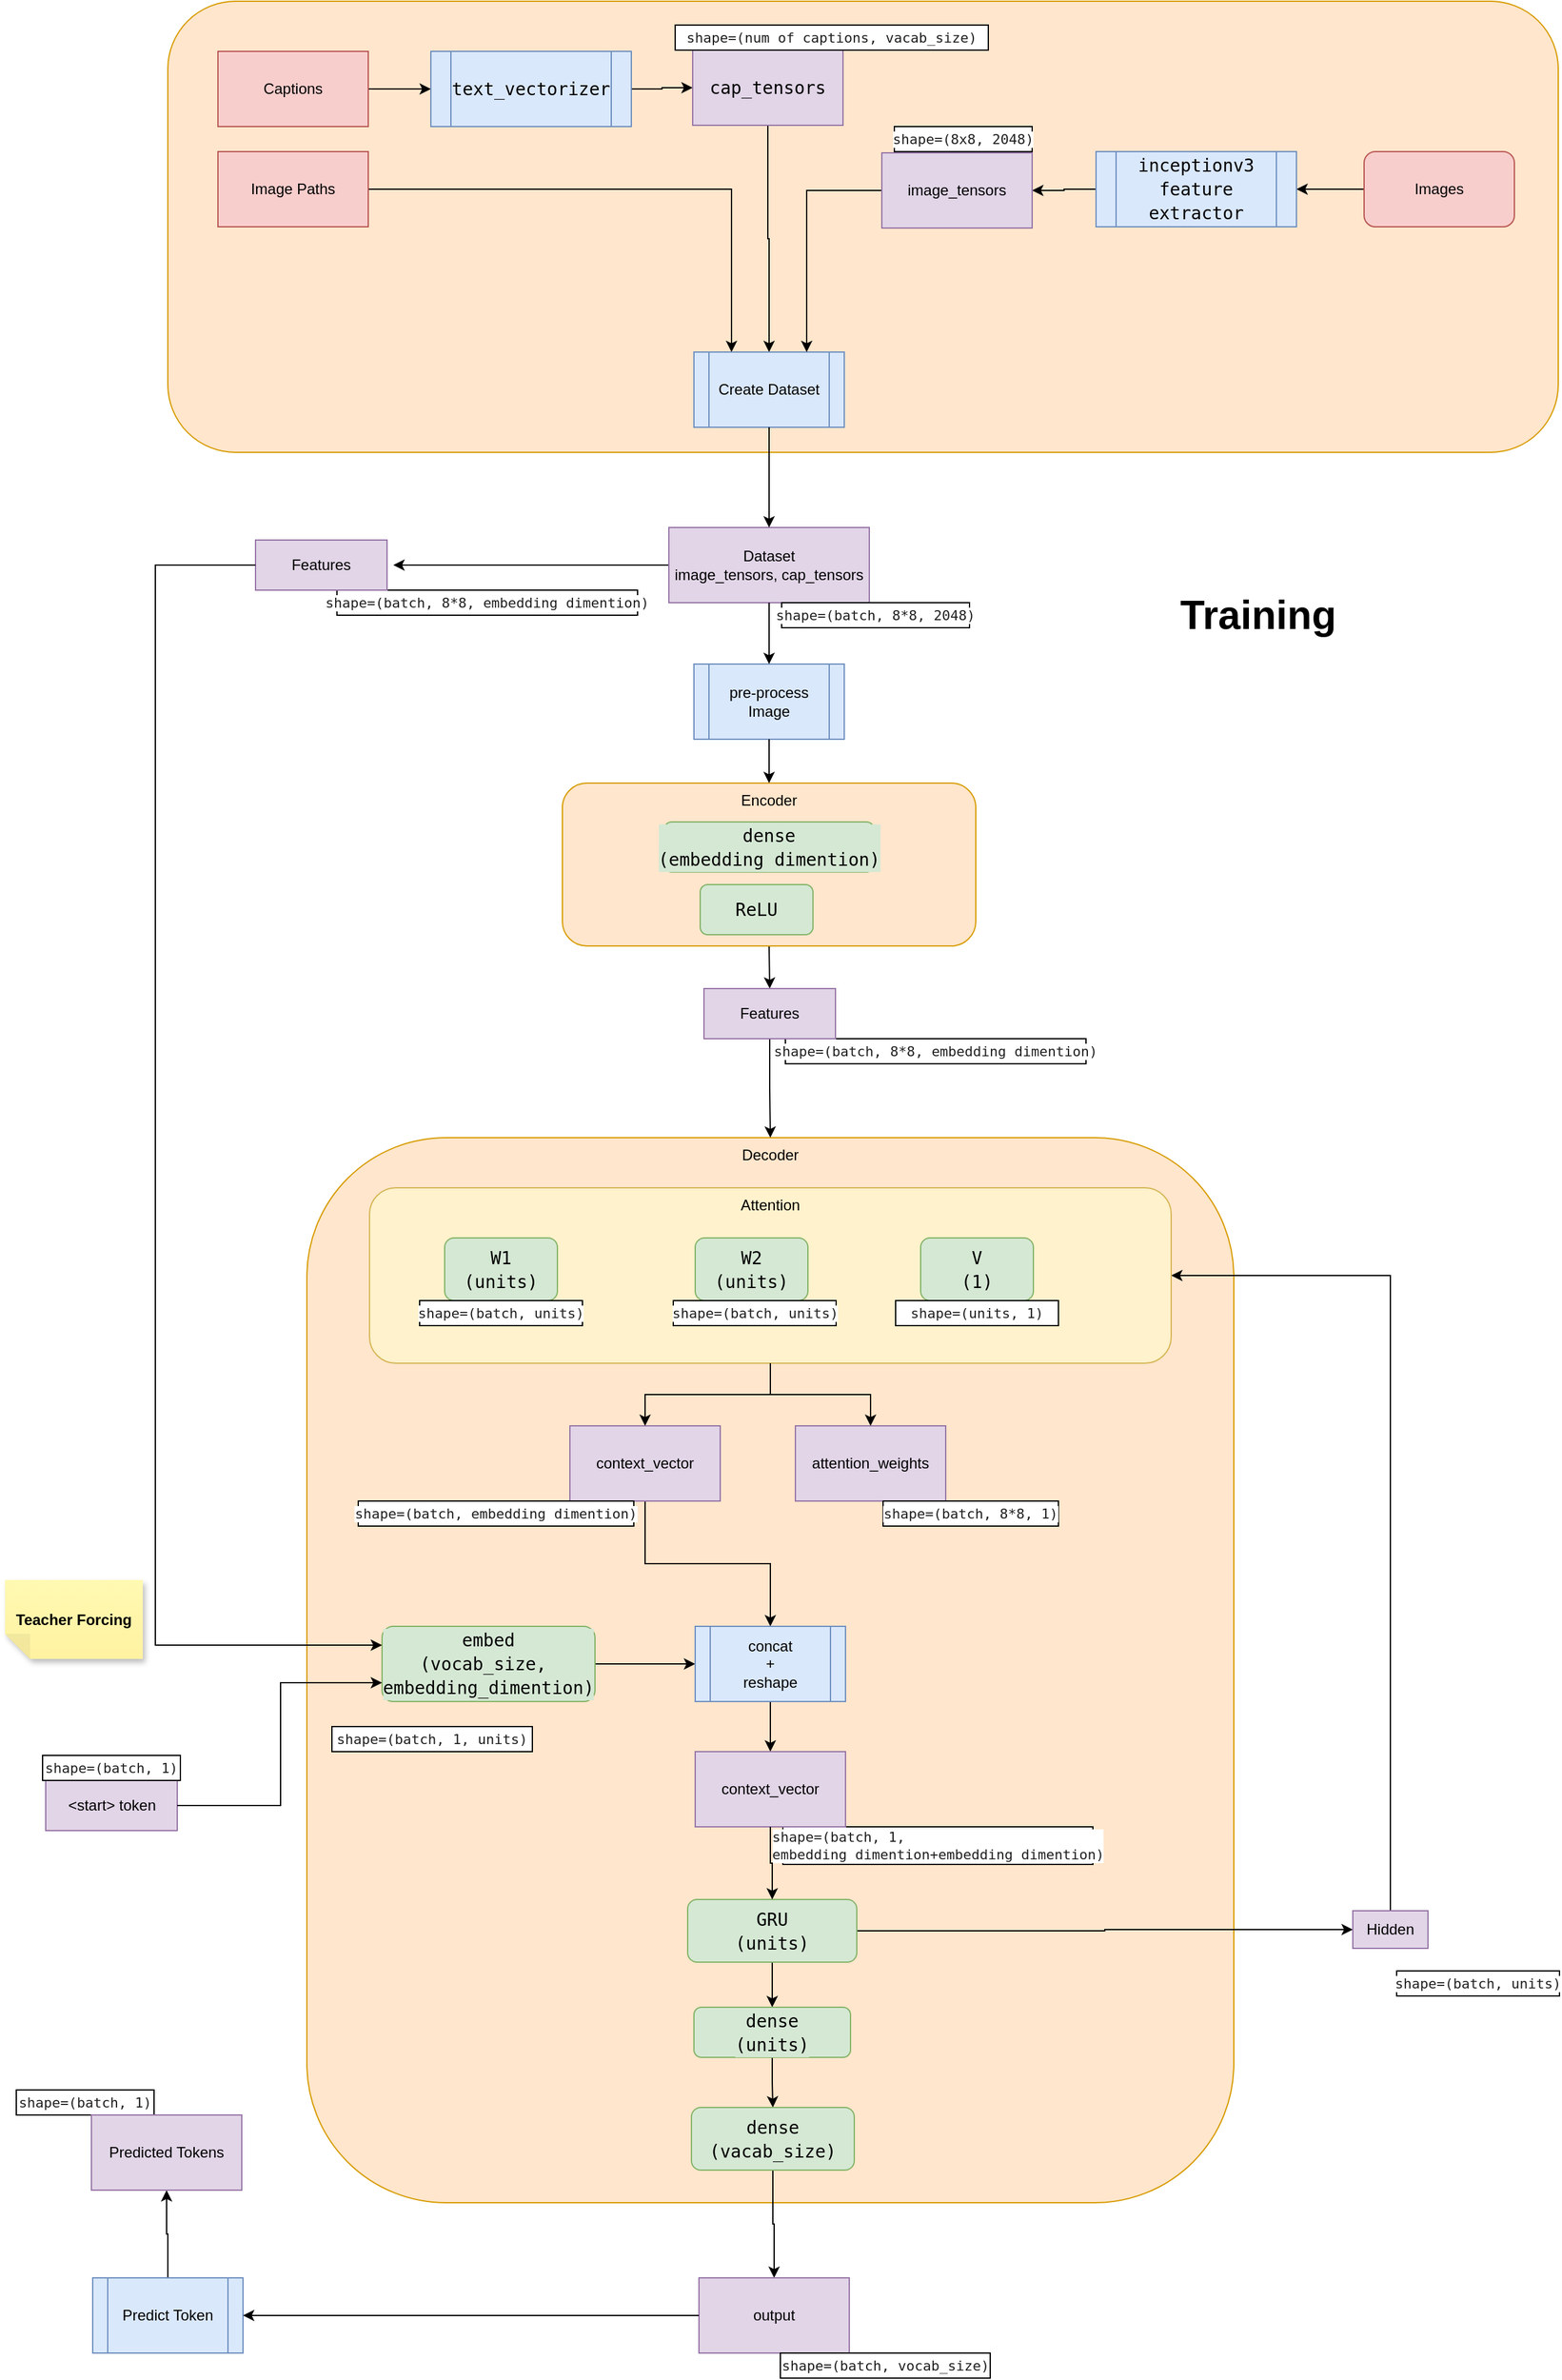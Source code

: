 <mxfile version="28.2.1" pages="2">
  <diagram name="Training" id="gnKGgqlUnijAvY_mhm6k">
    <mxGraphModel dx="2567" dy="1325" grid="1" gridSize="10" guides="1" tooltips="1" connect="1" arrows="1" fold="1" page="1" pageScale="1" pageWidth="900" pageHeight="1600" math="0" shadow="0">
      <root>
        <mxCell id="0" />
        <mxCell id="1" parent="0" />
        <mxCell id="l4NcNLTKObXpcoJSAUfH-47" style="edgeStyle=orthogonalEdgeStyle;rounded=0;orthogonalLoop=1;jettySize=auto;html=1;exitX=0.5;exitY=1;exitDx=0;exitDy=0;entryX=0.5;entryY=0;entryDx=0;entryDy=0;" parent="1" source="VZTqG2d3sAHHqEctqMqV-21" target="l4NcNLTKObXpcoJSAUfH-27" edge="1">
          <mxGeometry relative="1" as="geometry" />
        </mxCell>
        <mxCell id="VZTqG2d3sAHHqEctqMqV-26" value="Decoder" style="rounded=1;whiteSpace=wrap;html=1;verticalAlign=top;fillColor=#ffe6cc;strokeColor=#d79b00;" parent="1" vertex="1">
          <mxGeometry x="361" y="927" width="740" height="850" as="geometry" />
        </mxCell>
        <mxCell id="l4NcNLTKObXpcoJSAUfH-26" style="edgeStyle=orthogonalEdgeStyle;rounded=0;orthogonalLoop=1;jettySize=auto;html=1;entryX=1;entryY=0.5;entryDx=0;entryDy=0;" parent="1" source="VZTqG2d3sAHHqEctqMqV-33" target="VZTqG2d3sAHHqEctqMqV-27" edge="1">
          <mxGeometry relative="1" as="geometry">
            <Array as="points">
              <mxPoint x="1226" y="1037" />
            </Array>
          </mxGeometry>
        </mxCell>
        <mxCell id="l4NcNLTKObXpcoJSAUfH-33" style="edgeStyle=orthogonalEdgeStyle;rounded=0;orthogonalLoop=1;jettySize=auto;html=1;exitX=0.5;exitY=1;exitDx=0;exitDy=0;entryX=0.5;entryY=0;entryDx=0;entryDy=0;" parent="1" source="l4NcNLTKObXpcoJSAUfH-1" target="l4NcNLTKObXpcoJSAUfH-30" edge="1">
          <mxGeometry relative="1" as="geometry" />
        </mxCell>
        <mxCell id="l4NcNLTKObXpcoJSAUfH-19" style="edgeStyle=orthogonalEdgeStyle;rounded=0;orthogonalLoop=1;jettySize=auto;html=1;entryX=0;entryY=0.5;entryDx=0;entryDy=0;" parent="1" source="l4NcNLTKObXpcoJSAUfH-14" target="VZTqG2d3sAHHqEctqMqV-33" edge="1">
          <mxGeometry relative="1" as="geometry" />
        </mxCell>
        <mxCell id="l4NcNLTKObXpcoJSAUfH-89" style="edgeStyle=orthogonalEdgeStyle;rounded=0;orthogonalLoop=1;jettySize=auto;html=1;exitX=0.5;exitY=1;exitDx=0;exitDy=0;" parent="1" source="l4NcNLTKObXpcoJSAUfH-14" target="l4NcNLTKObXpcoJSAUfH-16" edge="1">
          <mxGeometry relative="1" as="geometry" />
        </mxCell>
        <mxCell id="l4NcNLTKObXpcoJSAUfH-14" value="&lt;div style=&quot;font-family: monospace, Consolas, &amp;quot;Courier New&amp;quot;, monospace; font-size: 14px; line-height: 19px; white-space: pre;&quot;&gt;GRU&lt;/div&gt;&lt;div style=&quot;font-family: monospace, Consolas, &amp;quot;Courier New&amp;quot;, monospace; font-size: 14px; line-height: 19px; white-space: pre;&quot;&gt;(units)&lt;/div&gt;" style="rounded=1;whiteSpace=wrap;html=1;labelBackgroundColor=light-dark(#d5e8d4, #ededed);fillColor=#d5e8d4;strokeColor=#82b366;" parent="1" vertex="1">
          <mxGeometry x="665" y="1535" width="135" height="50" as="geometry" />
        </mxCell>
        <mxCell id="l4NcNLTKObXpcoJSAUfH-32" style="edgeStyle=orthogonalEdgeStyle;rounded=0;orthogonalLoop=1;jettySize=auto;html=1;entryX=0;entryY=0.5;entryDx=0;entryDy=0;" parent="1" source="l4NcNLTKObXpcoJSAUfH-15" target="l4NcNLTKObXpcoJSAUfH-30" edge="1">
          <mxGeometry relative="1" as="geometry" />
        </mxCell>
        <mxCell id="l4NcNLTKObXpcoJSAUfH-15" value="&lt;div style=&quot;font-family: monospace, Consolas, &amp;quot;Courier New&amp;quot;, monospace; font-size: 14px; line-height: 19px; white-space: pre;&quot;&gt;embed&lt;/div&gt;&lt;div style=&quot;font-family: monospace, Consolas, &amp;quot;Courier New&amp;quot;, monospace; font-size: 14px; line-height: 19px; white-space: pre;&quot;&gt;(vocab_size, &lt;/div&gt;&lt;div style=&quot;font-family: monospace, Consolas, &amp;quot;Courier New&amp;quot;, monospace; font-size: 14px; line-height: 19px; white-space: pre;&quot;&gt;embedding_dimention)&lt;/div&gt;" style="rounded=1;whiteSpace=wrap;html=1;labelBackgroundColor=light-dark(#d5e8d4, #ededed);fillColor=#d5e8d4;strokeColor=#82b366;" parent="1" vertex="1">
          <mxGeometry x="421" y="1317" width="170" height="60" as="geometry" />
        </mxCell>
        <mxCell id="l4NcNLTKObXpcoJSAUfH-90" style="edgeStyle=orthogonalEdgeStyle;rounded=0;orthogonalLoop=1;jettySize=auto;html=1;exitX=0.5;exitY=1;exitDx=0;exitDy=0;" parent="1" source="l4NcNLTKObXpcoJSAUfH-16" target="l4NcNLTKObXpcoJSAUfH-17" edge="1">
          <mxGeometry relative="1" as="geometry" />
        </mxCell>
        <mxCell id="l4NcNLTKObXpcoJSAUfH-16" value="&lt;div style=&quot;font-family: monospace, Consolas, &amp;quot;Courier New&amp;quot;, monospace; font-size: 14px; line-height: 19px; white-space: pre;&quot;&gt;dense&lt;/div&gt;&lt;div style=&quot;font-family: monospace, Consolas, &amp;quot;Courier New&amp;quot;, monospace; font-size: 14px; line-height: 19px; white-space: pre;&quot;&gt;(units)&lt;/div&gt;" style="rounded=1;whiteSpace=wrap;html=1;labelBackgroundColor=light-dark(#d5e8d4, #ededed);fillColor=#d5e8d4;strokeColor=#82b366;" parent="1" vertex="1">
          <mxGeometry x="670" y="1621" width="125" height="40" as="geometry" />
        </mxCell>
        <mxCell id="l4NcNLTKObXpcoJSAUfH-91" value="" style="edgeStyle=orthogonalEdgeStyle;rounded=0;orthogonalLoop=1;jettySize=auto;html=1;" parent="1" source="l4NcNLTKObXpcoJSAUfH-17" target="l4NcNLTKObXpcoJSAUfH-20" edge="1">
          <mxGeometry relative="1" as="geometry" />
        </mxCell>
        <mxCell id="l4NcNLTKObXpcoJSAUfH-17" value="&lt;div style=&quot;font-family: monospace, Consolas, &amp;quot;Courier New&amp;quot;, monospace; font-size: 14px; line-height: 19px; white-space: pre;&quot;&gt;dense&lt;/div&gt;&lt;div style=&quot;font-family: monospace, Consolas, &amp;quot;Courier New&amp;quot;, monospace; font-size: 14px; line-height: 19px; white-space: pre;&quot;&gt;(vacab_size)&lt;/div&gt;" style="rounded=1;whiteSpace=wrap;html=1;fillColor=#d5e8d4;strokeColor=#82b366;labelBackgroundColor=light-dark(#d5e8d4, #ededed);" parent="1" vertex="1">
          <mxGeometry x="668" y="1701" width="130" height="50" as="geometry" />
        </mxCell>
        <mxCell id="l4NcNLTKObXpcoJSAUfH-18" value="&lt;pre style=&quot;margin-bottom: 0px; margin-top: 0px; text-wrap-mode: wrap; color: rgb(31, 31, 31); text-align: start; background-color: rgb(255, 255, 255);&quot;&gt;&lt;font&gt;shape=(batch, 1, units)&lt;/font&gt;&lt;/pre&gt;" style="rounded=0;whiteSpace=wrap;html=1;fontSize=11;" parent="1" vertex="1">
          <mxGeometry x="381" y="1397" width="160" height="20" as="geometry" />
        </mxCell>
        <mxCell id="l4NcNLTKObXpcoJSAUfH-52" style="edgeStyle=orthogonalEdgeStyle;rounded=0;orthogonalLoop=1;jettySize=auto;html=1;exitX=0.5;exitY=0;exitDx=0;exitDy=0;entryX=0.5;entryY=1;entryDx=0;entryDy=0;" parent="1" source="l4NcNLTKObXpcoJSAUfH-22" target="l4NcNLTKObXpcoJSAUfH-24" edge="1">
          <mxGeometry relative="1" as="geometry" />
        </mxCell>
        <mxCell id="l4NcNLTKObXpcoJSAUfH-22" value="Predict Token" style="shape=process;whiteSpace=wrap;html=1;backgroundOutline=1;fillColor=#dae8fc;strokeColor=#6c8ebf;" parent="1" vertex="1">
          <mxGeometry x="190" y="1837" width="120" height="60" as="geometry" />
        </mxCell>
        <mxCell id="l4NcNLTKObXpcoJSAUfH-48" style="edgeStyle=orthogonalEdgeStyle;rounded=0;orthogonalLoop=1;jettySize=auto;html=1;exitX=0.5;exitY=1;exitDx=0;exitDy=0;" parent="1" source="l4NcNLTKObXpcoJSAUfH-27" target="VZTqG2d3sAHHqEctqMqV-26" edge="1">
          <mxGeometry relative="1" as="geometry" />
        </mxCell>
        <mxCell id="l4NcNLTKObXpcoJSAUfH-87" style="edgeStyle=orthogonalEdgeStyle;rounded=0;orthogonalLoop=1;jettySize=auto;html=1;exitX=0.5;exitY=1;exitDx=0;exitDy=0;" parent="1" source="l4NcNLTKObXpcoJSAUfH-30" target="l4NcNLTKObXpcoJSAUfH-35" edge="1">
          <mxGeometry relative="1" as="geometry" />
        </mxCell>
        <mxCell id="l4NcNLTKObXpcoJSAUfH-30" value="concat&lt;br&gt;+&lt;div&gt;reshape&lt;/div&gt;" style="shape=process;whiteSpace=wrap;html=1;backgroundOutline=1;fillColor=#dae8fc;strokeColor=#6c8ebf;" parent="1" vertex="1">
          <mxGeometry x="671" y="1317" width="120" height="60" as="geometry" />
        </mxCell>
        <mxCell id="l4NcNLTKObXpcoJSAUfH-61" value="" style="group" parent="1" vertex="1" connectable="0">
          <mxGeometry x="650" y="440" width="240" height="80" as="geometry" />
        </mxCell>
        <mxCell id="l4NcNLTKObXpcoJSAUfH-95" style="edgeStyle=orthogonalEdgeStyle;rounded=0;orthogonalLoop=1;jettySize=auto;html=1;" parent="l4NcNLTKObXpcoJSAUfH-61" source="VZTqG2d3sAHHqEctqMqV-20" edge="1">
          <mxGeometry relative="1" as="geometry">
            <mxPoint x="-220.0" y="30" as="targetPoint" />
          </mxGeometry>
        </mxCell>
        <mxCell id="VZTqG2d3sAHHqEctqMqV-20" value="Dataset&lt;div&gt;image_tensors, cap_tensors&lt;/div&gt;" style="rounded=0;whiteSpace=wrap;html=1;fillColor=#e1d5e7;strokeColor=#9673a6;" parent="l4NcNLTKObXpcoJSAUfH-61" vertex="1">
          <mxGeometry width="160" height="60" as="geometry" />
        </mxCell>
        <mxCell id="VZTqG2d3sAHHqEctqMqV-24" value="&lt;pre style=&quot;margin-bottom: 0px; margin-top: 0px; text-wrap-mode: wrap; color: rgb(31, 31, 31); text-align: start; background-color: rgb(255, 255, 255);&quot;&gt;&lt;font&gt;shape=(batch, 8*8, 2048)&lt;/font&gt;&lt;/pre&gt;" style="rounded=0;whiteSpace=wrap;html=1;fontSize=11;" parent="l4NcNLTKObXpcoJSAUfH-61" vertex="1">
          <mxGeometry x="90" y="60" width="150" height="20" as="geometry" />
        </mxCell>
        <mxCell id="l4NcNLTKObXpcoJSAUfH-63" value="" style="group" parent="1" vertex="1" connectable="0">
          <mxGeometry x="678" y="808" width="305" height="60" as="geometry" />
        </mxCell>
        <mxCell id="VZTqG2d3sAHHqEctqMqV-25" value="&lt;pre style=&quot;margin-bottom: 0px; margin-top: 0px; text-wrap-mode: wrap; color: rgb(31, 31, 31); text-align: start; background-color: rgb(255, 255, 255);&quot;&gt;&lt;font&gt;shape=(batch, 8*8, embedding dimention)&lt;/font&gt;&lt;/pre&gt;" style="rounded=0;whiteSpace=wrap;html=1;fontSize=11;" parent="l4NcNLTKObXpcoJSAUfH-63" vertex="1">
          <mxGeometry x="65" y="40" width="240" height="20" as="geometry" />
        </mxCell>
        <mxCell id="l4NcNLTKObXpcoJSAUfH-27" value="Features" style="rounded=0;whiteSpace=wrap;html=1;fillColor=#e1d5e7;strokeColor=#9673a6;" parent="l4NcNLTKObXpcoJSAUfH-63" vertex="1">
          <mxGeometry width="105" height="40" as="geometry" />
        </mxCell>
        <mxCell id="l4NcNLTKObXpcoJSAUfH-67" value="" style="group" parent="1" vertex="1" connectable="0">
          <mxGeometry x="751" y="1157" width="210" height="80" as="geometry" />
        </mxCell>
        <mxCell id="l4NcNLTKObXpcoJSAUfH-2" value="attention_weights" style="rounded=0;whiteSpace=wrap;html=1;fillColor=#e1d5e7;strokeColor=#9673a6;" parent="l4NcNLTKObXpcoJSAUfH-67" vertex="1">
          <mxGeometry width="120" height="60" as="geometry" />
        </mxCell>
        <mxCell id="l4NcNLTKObXpcoJSAUfH-13" value="&lt;pre style=&quot;margin-bottom: 0px; margin-top: 0px; text-wrap-mode: wrap; color: rgb(31, 31, 31); text-align: start; background-color: rgb(255, 255, 255);&quot;&gt;&lt;font&gt;shape=(batch, 8*8, 1)&lt;/font&gt;&lt;/pre&gt;" style="rounded=0;whiteSpace=wrap;html=1;fontSize=11;" parent="l4NcNLTKObXpcoJSAUfH-67" vertex="1">
          <mxGeometry x="70" y="60" width="140" height="20" as="geometry" />
        </mxCell>
        <mxCell id="l4NcNLTKObXpcoJSAUfH-68" value="" style="group" parent="1" vertex="1" connectable="0">
          <mxGeometry x="406" y="1157" width="285" height="80" as="geometry" />
        </mxCell>
        <mxCell id="l4NcNLTKObXpcoJSAUfH-1" value="context_vector" style="rounded=0;whiteSpace=wrap;html=1;fillColor=#e1d5e7;strokeColor=#9673a6;" parent="l4NcNLTKObXpcoJSAUfH-68" vertex="1">
          <mxGeometry x="165" width="120" height="60" as="geometry" />
        </mxCell>
        <mxCell id="l4NcNLTKObXpcoJSAUfH-12" value="&lt;pre style=&quot;margin-bottom: 0px; margin-top: 0px; text-wrap-mode: wrap; color: rgb(31, 31, 31); text-align: start; background-color: rgb(255, 255, 255);&quot;&gt;&lt;font&gt;shape=(batch, embedding dimention&lt;/font&gt;)&lt;/pre&gt;" style="rounded=0;whiteSpace=wrap;html=1;fontSize=11;" parent="l4NcNLTKObXpcoJSAUfH-68" vertex="1">
          <mxGeometry x="-4" y="60" width="220" height="20" as="geometry" />
        </mxCell>
        <mxCell id="l4NcNLTKObXpcoJSAUfH-69" value="" style="group" parent="1" vertex="1" connectable="0">
          <mxGeometry x="150" y="1420" width="110" height="60" as="geometry" />
        </mxCell>
        <mxCell id="l4NcNLTKObXpcoJSAUfH-28" value="&amp;lt;start&amp;gt; token" style="rounded=0;whiteSpace=wrap;html=1;fillColor=#e1d5e7;strokeColor=#9673a6;" parent="l4NcNLTKObXpcoJSAUfH-69" vertex="1">
          <mxGeometry x="2.5" y="20" width="105" height="40" as="geometry" />
        </mxCell>
        <mxCell id="l4NcNLTKObXpcoJSAUfH-29" value="&lt;pre style=&quot;margin-bottom: 0px; margin-top: 0px; text-wrap-mode: wrap; color: rgb(31, 31, 31); text-align: start; background-color: rgb(255, 255, 255);&quot;&gt;&lt;font&gt;shape=(batch, 1)&lt;/font&gt;&lt;/pre&gt;" style="rounded=0;whiteSpace=wrap;html=1;fontSize=11;" parent="l4NcNLTKObXpcoJSAUfH-69" vertex="1">
          <mxGeometry width="110" height="20" as="geometry" />
        </mxCell>
        <mxCell id="l4NcNLTKObXpcoJSAUfH-72" value="" style="group" parent="1" vertex="1" connectable="0">
          <mxGeometry x="129" y="1687" width="180" height="80" as="geometry" />
        </mxCell>
        <mxCell id="l4NcNLTKObXpcoJSAUfH-5" value="&lt;pre style=&quot;margin-bottom: 0px; margin-top: 0px; text-wrap-mode: wrap; color: rgb(31, 31, 31); text-align: start; background-color: rgb(255, 255, 255);&quot;&gt;&lt;font&gt;shape=(batch, 1)&lt;/font&gt;&lt;/pre&gt;" style="rounded=0;whiteSpace=wrap;html=1;fontSize=11;" parent="l4NcNLTKObXpcoJSAUfH-72" vertex="1">
          <mxGeometry width="110" height="20" as="geometry" />
        </mxCell>
        <mxCell id="l4NcNLTKObXpcoJSAUfH-24" value="Predicted Tokens" style="rounded=0;whiteSpace=wrap;html=1;fillColor=#e1d5e7;strokeColor=#9673a6;" parent="l4NcNLTKObXpcoJSAUfH-72" vertex="1">
          <mxGeometry x="60" y="20" width="120" height="60" as="geometry" />
        </mxCell>
        <mxCell id="l4NcNLTKObXpcoJSAUfH-71" style="edgeStyle=orthogonalEdgeStyle;rounded=0;orthogonalLoop=1;jettySize=auto;html=1;exitX=0.5;exitY=1;exitDx=0;exitDy=0;" parent="l4NcNLTKObXpcoJSAUfH-72" source="l4NcNLTKObXpcoJSAUfH-5" target="l4NcNLTKObXpcoJSAUfH-5" edge="1">
          <mxGeometry relative="1" as="geometry" />
        </mxCell>
        <mxCell id="l4NcNLTKObXpcoJSAUfH-73" value="" style="group" parent="1" vertex="1" connectable="0">
          <mxGeometry x="674" y="1837" width="232.5" height="80" as="geometry" />
        </mxCell>
        <mxCell id="l4NcNLTKObXpcoJSAUfH-20" value="output" style="rounded=0;whiteSpace=wrap;html=1;fillColor=#e1d5e7;strokeColor=#9673a6;" parent="l4NcNLTKObXpcoJSAUfH-73" vertex="1">
          <mxGeometry width="120" height="60" as="geometry" />
        </mxCell>
        <mxCell id="l4NcNLTKObXpcoJSAUfH-21" value="&lt;pre style=&quot;margin-bottom: 0px; margin-top: 0px; text-wrap-mode: wrap; color: rgb(31, 31, 31); text-align: start; background-color: rgb(255, 255, 255);&quot;&gt;&lt;font&gt;shape=(batch, vocab_size)&lt;/font&gt;&lt;/pre&gt;" style="rounded=0;whiteSpace=wrap;html=1;fontSize=11;" parent="l4NcNLTKObXpcoJSAUfH-73" vertex="1">
          <mxGeometry x="65" y="60" width="167.5" height="20" as="geometry" />
        </mxCell>
        <mxCell id="l4NcNLTKObXpcoJSAUfH-74" value="" style="group" parent="1" vertex="1" connectable="0">
          <mxGeometry x="1196" y="1562" width="165" height="50" as="geometry" />
        </mxCell>
        <mxCell id="VZTqG2d3sAHHqEctqMqV-33" value="Hidden" style="text;html=1;align=center;verticalAlign=middle;whiteSpace=wrap;rounded=0;strokeColor=#9673a6;fillColor=#e1d5e7;" parent="l4NcNLTKObXpcoJSAUfH-74" vertex="1">
          <mxGeometry y="-18" width="60" height="30" as="geometry" />
        </mxCell>
        <mxCell id="l4NcNLTKObXpcoJSAUfH-6" value="&lt;pre style=&quot;margin-bottom: 0px; margin-top: 0px; text-wrap-mode: wrap; color: rgb(31, 31, 31); text-align: start; background-color: rgb(255, 255, 255);&quot;&gt;&lt;font&gt;shape=(batch, units)&lt;/font&gt;&lt;/pre&gt;" style="rounded=0;whiteSpace=wrap;html=1;fontSize=11;" parent="l4NcNLTKObXpcoJSAUfH-74" vertex="1">
          <mxGeometry x="35" y="30" width="130" height="20" as="geometry" />
        </mxCell>
        <mxCell id="l4NcNLTKObXpcoJSAUfH-75" value="" style="group" parent="1" vertex="1" connectable="0">
          <mxGeometry x="671" y="1417" width="317.5" height="90" as="geometry" />
        </mxCell>
        <mxCell id="l4NcNLTKObXpcoJSAUfH-34" value="&lt;pre style=&quot;margin-bottom: 0px; margin-top: 0px; text-wrap-mode: wrap; color: rgb(31, 31, 31); text-align: start; background-color: rgb(255, 255, 255);&quot;&gt;&lt;font&gt;shape=(batch, 1, &lt;/font&gt;&lt;/pre&gt;&lt;pre style=&quot;margin-bottom: 0px; margin-top: 0px; text-wrap-mode: wrap; color: rgb(31, 31, 31); text-align: start; background-color: rgb(255, 255, 255);&quot;&gt;&lt;font&gt;embedding dimention+&lt;/font&gt;embedding dimention)&lt;/pre&gt;" style="rounded=0;whiteSpace=wrap;html=1;fontSize=11;" parent="l4NcNLTKObXpcoJSAUfH-75" vertex="1">
          <mxGeometry x="70" y="60" width="247.5" height="30" as="geometry" />
        </mxCell>
        <mxCell id="l4NcNLTKObXpcoJSAUfH-35" value="context_vector" style="rounded=0;whiteSpace=wrap;html=1;fillColor=#e1d5e7;strokeColor=#9673a6;" parent="l4NcNLTKObXpcoJSAUfH-75" vertex="1">
          <mxGeometry width="120" height="60" as="geometry" />
        </mxCell>
        <mxCell id="l4NcNLTKObXpcoJSAUfH-79" value="" style="group" parent="1" vertex="1" connectable="0">
          <mxGeometry x="250" y="20" width="1110" height="360" as="geometry" />
        </mxCell>
        <mxCell id="l4NcNLTKObXpcoJSAUfH-76" value="" style="rounded=1;whiteSpace=wrap;html=1;fillColor=#ffe6cc;strokeColor=#d79b00;" parent="l4NcNLTKObXpcoJSAUfH-79" vertex="1">
          <mxGeometry width="1110" height="360" as="geometry" />
        </mxCell>
        <mxCell id="l4NcNLTKObXpcoJSAUfH-42" style="edgeStyle=orthogonalEdgeStyle;rounded=0;orthogonalLoop=1;jettySize=auto;html=1;" parent="l4NcNLTKObXpcoJSAUfH-79" source="VZTqG2d3sAHHqEctqMqV-1" target="VZTqG2d3sAHHqEctqMqV-6" edge="1">
          <mxGeometry relative="1" as="geometry" />
        </mxCell>
        <mxCell id="VZTqG2d3sAHHqEctqMqV-1" value="Images" style="rounded=1;whiteSpace=wrap;html=1;fillColor=#f8cecc;strokeColor=#b85450;" parent="l4NcNLTKObXpcoJSAUfH-79" vertex="1">
          <mxGeometry x="955" y="120" width="120" height="60" as="geometry" />
        </mxCell>
        <mxCell id="l4NcNLTKObXpcoJSAUfH-37" style="edgeStyle=orthogonalEdgeStyle;rounded=0;orthogonalLoop=1;jettySize=auto;html=1;" parent="l4NcNLTKObXpcoJSAUfH-79" source="VZTqG2d3sAHHqEctqMqV-2" target="VZTqG2d3sAHHqEctqMqV-3" edge="1">
          <mxGeometry relative="1" as="geometry" />
        </mxCell>
        <mxCell id="VZTqG2d3sAHHqEctqMqV-2" value="Captions" style="rounded=0;whiteSpace=wrap;html=1;fillColor=#f8cecc;strokeColor=#b85450;" parent="l4NcNLTKObXpcoJSAUfH-79" vertex="1">
          <mxGeometry x="40" y="40" width="120" height="60" as="geometry" />
        </mxCell>
        <mxCell id="l4NcNLTKObXpcoJSAUfH-38" style="edgeStyle=orthogonalEdgeStyle;rounded=0;orthogonalLoop=1;jettySize=auto;html=1;entryX=0;entryY=0.5;entryDx=0;entryDy=0;" parent="l4NcNLTKObXpcoJSAUfH-79" source="VZTqG2d3sAHHqEctqMqV-3" target="VZTqG2d3sAHHqEctqMqV-4" edge="1">
          <mxGeometry relative="1" as="geometry" />
        </mxCell>
        <mxCell id="VZTqG2d3sAHHqEctqMqV-3" value="&lt;div style=&quot;font-family: monospace, Consolas, &amp;quot;Courier New&amp;quot;, monospace; font-size: 14px; line-height: 19px; white-space: pre;&quot;&gt;text_vectorizer&lt;/div&gt;" style="shape=process;whiteSpace=wrap;html=1;backgroundOutline=1;fillColor=#dae8fc;strokeColor=#6c8ebf;labelBackgroundColor=light-dark(#dae8fc, #ededed);" parent="l4NcNLTKObXpcoJSAUfH-79" vertex="1">
          <mxGeometry x="210" y="40" width="160" height="60" as="geometry" />
        </mxCell>
        <mxCell id="l4NcNLTKObXpcoJSAUfH-40" style="edgeStyle=orthogonalEdgeStyle;rounded=0;orthogonalLoop=1;jettySize=auto;html=1;entryX=0.5;entryY=0;entryDx=0;entryDy=0;" parent="l4NcNLTKObXpcoJSAUfH-79" source="VZTqG2d3sAHHqEctqMqV-4" target="VZTqG2d3sAHHqEctqMqV-9" edge="1">
          <mxGeometry relative="1" as="geometry" />
        </mxCell>
        <mxCell id="l4NcNLTKObXpcoJSAUfH-43" style="edgeStyle=orthogonalEdgeStyle;rounded=0;orthogonalLoop=1;jettySize=auto;html=1;entryX=1;entryY=0.5;entryDx=0;entryDy=0;" parent="l4NcNLTKObXpcoJSAUfH-79" source="VZTqG2d3sAHHqEctqMqV-6" target="VZTqG2d3sAHHqEctqMqV-17" edge="1">
          <mxGeometry relative="1" as="geometry" />
        </mxCell>
        <mxCell id="VZTqG2d3sAHHqEctqMqV-6" value="&lt;div style=&quot;font-family: monospace, Consolas, &amp;quot;Courier New&amp;quot;, monospace; font-size: 14px; line-height: 19px; white-space: pre;&quot;&gt;&lt;div style=&quot;line-height: 19px;&quot;&gt;inceptionv3&lt;/div&gt;&lt;div style=&quot;line-height: 19px;&quot;&gt;feature&lt;/div&gt;&lt;div style=&quot;line-height: 19px;&quot;&gt;extractor&lt;/div&gt;&lt;/div&gt;" style="shape=process;whiteSpace=wrap;html=1;backgroundOutline=1;fillColor=#dae8fc;strokeColor=#6c8ebf;labelBackgroundColor=light-dark(#dae8fc, #ededed);" parent="l4NcNLTKObXpcoJSAUfH-79" vertex="1">
          <mxGeometry x="741" y="120" width="160" height="60" as="geometry" />
        </mxCell>
        <mxCell id="l4NcNLTKObXpcoJSAUfH-39" style="edgeStyle=orthogonalEdgeStyle;rounded=0;orthogonalLoop=1;jettySize=auto;html=1;exitX=1;exitY=0.5;exitDx=0;exitDy=0;entryX=0.25;entryY=0;entryDx=0;entryDy=0;" parent="l4NcNLTKObXpcoJSAUfH-79" source="VZTqG2d3sAHHqEctqMqV-7" target="VZTqG2d3sAHHqEctqMqV-9" edge="1">
          <mxGeometry relative="1" as="geometry" />
        </mxCell>
        <mxCell id="VZTqG2d3sAHHqEctqMqV-7" value="Image Paths" style="rounded=0;whiteSpace=wrap;html=1;fillColor=#f8cecc;strokeColor=#b85450;" parent="l4NcNLTKObXpcoJSAUfH-79" vertex="1">
          <mxGeometry x="40" y="120" width="120" height="60" as="geometry" />
        </mxCell>
        <mxCell id="VZTqG2d3sAHHqEctqMqV-9" value="Create Dataset" style="shape=process;whiteSpace=wrap;html=1;backgroundOutline=1;fillColor=#dae8fc;strokeColor=#6c8ebf;" parent="l4NcNLTKObXpcoJSAUfH-79" vertex="1">
          <mxGeometry x="420" y="280" width="120" height="60" as="geometry" />
        </mxCell>
        <mxCell id="l4NcNLTKObXpcoJSAUfH-58" style="edgeStyle=orthogonalEdgeStyle;rounded=0;orthogonalLoop=1;jettySize=auto;html=1;entryX=0.75;entryY=0;entryDx=0;entryDy=0;" parent="l4NcNLTKObXpcoJSAUfH-79" source="VZTqG2d3sAHHqEctqMqV-17" target="VZTqG2d3sAHHqEctqMqV-9" edge="1">
          <mxGeometry relative="1" as="geometry" />
        </mxCell>
        <mxCell id="l4NcNLTKObXpcoJSAUfH-59" value="" style="group" parent="l4NcNLTKObXpcoJSAUfH-79" vertex="1" connectable="0">
          <mxGeometry x="405" y="19" width="250" height="80" as="geometry" />
        </mxCell>
        <mxCell id="VZTqG2d3sAHHqEctqMqV-4" value="&lt;div style=&quot;font-family: monospace, Consolas, &amp;quot;Courier New&amp;quot;, monospace; font-size: 14px; line-height: 19px; white-space: pre;&quot;&gt;cap_tensors&lt;/div&gt;" style="rounded=0;whiteSpace=wrap;html=1;fillColor=#e1d5e7;strokeColor=#9673a6;labelBackgroundColor=light-dark(#e1d5e7, #ededed);" parent="l4NcNLTKObXpcoJSAUfH-59" vertex="1">
          <mxGeometry x="14" y="20" width="120" height="60" as="geometry" />
        </mxCell>
        <mxCell id="VZTqG2d3sAHHqEctqMqV-15" value="&lt;pre style=&quot;margin-bottom: 0px; margin-top: 0px; text-wrap-mode: wrap; color: rgb(31, 31, 31); text-align: start; background-color: rgb(255, 255, 255);&quot;&gt;&lt;font&gt;shape=(num of captions, vacab_size)&lt;/font&gt;&lt;/pre&gt;" style="rounded=0;whiteSpace=wrap;html=1;fontSize=11;" parent="l4NcNLTKObXpcoJSAUfH-59" vertex="1">
          <mxGeometry width="250" height="20" as="geometry" />
        </mxCell>
        <mxCell id="l4NcNLTKObXpcoJSAUfH-78" value="" style="group" parent="l4NcNLTKObXpcoJSAUfH-79" vertex="1" connectable="0">
          <mxGeometry x="570" y="100" width="120" height="111" as="geometry" />
        </mxCell>
        <mxCell id="l4NcNLTKObXpcoJSAUfH-60" value="" style="group" parent="l4NcNLTKObXpcoJSAUfH-78" vertex="1" connectable="0">
          <mxGeometry y="31" width="120" height="80" as="geometry" />
        </mxCell>
        <mxCell id="VZTqG2d3sAHHqEctqMqV-17" value="image_tensors" style="rounded=0;whiteSpace=wrap;html=1;fillColor=#e1d5e7;strokeColor=#9673a6;" parent="l4NcNLTKObXpcoJSAUfH-60" vertex="1">
          <mxGeometry y="-10" width="120" height="60" as="geometry" />
        </mxCell>
        <mxCell id="VZTqG2d3sAHHqEctqMqV-18" value="&lt;pre style=&quot;margin-bottom: 0px; margin-top: 0px; text-wrap-mode: wrap; color: rgb(31, 31, 31); text-align: start; background-color: rgb(255, 255, 255);&quot;&gt;&lt;font&gt;shape=(8x8, 2048)&lt;/font&gt;&lt;/pre&gt;" style="rounded=0;whiteSpace=wrap;html=1;fontSize=11;" parent="l4NcNLTKObXpcoJSAUfH-78" vertex="1">
          <mxGeometry x="10" width="110" height="20" as="geometry" />
        </mxCell>
        <mxCell id="l4NcNLTKObXpcoJSAUfH-80" style="edgeStyle=orthogonalEdgeStyle;rounded=0;orthogonalLoop=1;jettySize=auto;html=1;" parent="1" source="VZTqG2d3sAHHqEctqMqV-9" target="VZTqG2d3sAHHqEctqMqV-20" edge="1">
          <mxGeometry relative="1" as="geometry" />
        </mxCell>
        <mxCell id="l4NcNLTKObXpcoJSAUfH-84" value="" style="group" parent="1" vertex="1" connectable="0">
          <mxGeometry x="411" y="967" width="640" height="140" as="geometry" />
        </mxCell>
        <mxCell id="VZTqG2d3sAHHqEctqMqV-27" value="Attention" style="rounded=1;whiteSpace=wrap;html=1;verticalAlign=top;fillColor=#fff2cc;strokeColor=#d6b656;" parent="l4NcNLTKObXpcoJSAUfH-84" vertex="1">
          <mxGeometry width="640" height="140" as="geometry" />
        </mxCell>
        <mxCell id="l4NcNLTKObXpcoJSAUfH-64" value="" style="group" parent="l4NcNLTKObXpcoJSAUfH-84" vertex="1" connectable="0">
          <mxGeometry x="40" y="40" width="130" height="70" as="geometry" />
        </mxCell>
        <mxCell id="VZTqG2d3sAHHqEctqMqV-28" value="&lt;div style=&quot;font-family: monospace, Consolas, &amp;quot;Courier New&amp;quot;, monospace; font-size: 14px; line-height: 19px; white-space: pre;&quot;&gt;W1&lt;/div&gt;&lt;div style=&quot;font-family: monospace, Consolas, &amp;quot;Courier New&amp;quot;, monospace; font-size: 14px; line-height: 19px; white-space: pre;&quot;&gt;(units)&lt;/div&gt;" style="rounded=1;whiteSpace=wrap;html=1;labelBackgroundColor=light-dark(#d5e8d4, #ededed);fillColor=#d5e8d4;strokeColor=#82b366;" parent="l4NcNLTKObXpcoJSAUfH-64" vertex="1">
          <mxGeometry x="20" width="90" height="50" as="geometry" />
        </mxCell>
        <mxCell id="l4NcNLTKObXpcoJSAUfH-9" value="&lt;pre style=&quot;margin-bottom: 0px; margin-top: 0px; text-wrap-mode: wrap; color: rgb(31, 31, 31); text-align: start; background-color: rgb(255, 255, 255);&quot;&gt;&lt;font&gt;shape=(batch, units)&lt;/font&gt;&lt;/pre&gt;" style="rounded=0;whiteSpace=wrap;html=1;fontSize=11;" parent="l4NcNLTKObXpcoJSAUfH-64" vertex="1">
          <mxGeometry y="50" width="130" height="20" as="geometry" />
        </mxCell>
        <mxCell id="l4NcNLTKObXpcoJSAUfH-65" value="" style="group" parent="l4NcNLTKObXpcoJSAUfH-84" vertex="1" connectable="0">
          <mxGeometry x="242.5" y="40" width="130" height="70" as="geometry" />
        </mxCell>
        <mxCell id="VZTqG2d3sAHHqEctqMqV-29" value="&lt;div style=&quot;font-family: monospace, Consolas, &amp;quot;Courier New&amp;quot;, monospace; font-size: 14px; line-height: 19px; white-space: pre;&quot;&gt;W2&lt;/div&gt;&lt;div style=&quot;font-family: monospace, Consolas, &amp;quot;Courier New&amp;quot;, monospace; font-size: 14px; line-height: 19px; white-space: pre;&quot;&gt;(units)&lt;/div&gt;" style="rounded=1;whiteSpace=wrap;html=1;strokeColor=#82b366;align=center;verticalAlign=middle;fontFamily=Helvetica;fontSize=12;fillColor=#d5e8d4;labelBackgroundColor=light-dark(#d5e8d4, #ededed);" parent="l4NcNLTKObXpcoJSAUfH-65" vertex="1">
          <mxGeometry x="17.5" width="90" height="50" as="geometry" />
        </mxCell>
        <mxCell id="l4NcNLTKObXpcoJSAUfH-10" value="&lt;pre style=&quot;margin-bottom: 0px; margin-top: 0px; text-wrap-mode: wrap; color: rgb(31, 31, 31); text-align: start; background-color: rgb(255, 255, 255);&quot;&gt;&lt;font&gt;shape=(batch, units)&lt;/font&gt;&lt;/pre&gt;" style="rounded=0;whiteSpace=wrap;html=1;fontSize=11;" parent="l4NcNLTKObXpcoJSAUfH-65" vertex="1">
          <mxGeometry y="50" width="130" height="20" as="geometry" />
        </mxCell>
        <mxCell id="l4NcNLTKObXpcoJSAUfH-66" value="" style="group" parent="l4NcNLTKObXpcoJSAUfH-84" vertex="1" connectable="0">
          <mxGeometry x="420" y="40" width="130" height="70" as="geometry" />
        </mxCell>
        <mxCell id="VZTqG2d3sAHHqEctqMqV-30" value="&lt;div style=&quot;font-family: monospace, Consolas, &amp;quot;Courier New&amp;quot;, monospace; font-size: 14px; line-height: 19px; white-space: pre;&quot;&gt;V&lt;/div&gt;&lt;div style=&quot;font-family: monospace, Consolas, &amp;quot;Courier New&amp;quot;, monospace; font-size: 14px; line-height: 19px; white-space: pre;&quot;&gt;(1)&lt;/div&gt;" style="rounded=1;whiteSpace=wrap;html=1;labelBackgroundColor=light-dark(#d5e8d4, #ededed);fillColor=#d5e8d4;strokeColor=#82b366;" parent="l4NcNLTKObXpcoJSAUfH-66" vertex="1">
          <mxGeometry x="20" width="90" height="50" as="geometry" />
        </mxCell>
        <mxCell id="l4NcNLTKObXpcoJSAUfH-11" value="&lt;pre style=&quot;margin-bottom: 0px; margin-top: 0px; text-wrap-mode: wrap; color: rgb(31, 31, 31); text-align: start; background-color: rgb(255, 255, 255);&quot;&gt;&lt;font&gt;shape=(units, 1)&lt;/font&gt;&lt;/pre&gt;" style="rounded=0;whiteSpace=wrap;html=1;fontSize=11;" parent="l4NcNLTKObXpcoJSAUfH-66" vertex="1">
          <mxGeometry y="50" width="130" height="20" as="geometry" />
        </mxCell>
        <mxCell id="l4NcNLTKObXpcoJSAUfH-85" style="edgeStyle=orthogonalEdgeStyle;rounded=0;orthogonalLoop=1;jettySize=auto;html=1;entryX=0.5;entryY=0;entryDx=0;entryDy=0;" parent="1" source="VZTqG2d3sAHHqEctqMqV-27" target="l4NcNLTKObXpcoJSAUfH-1" edge="1">
          <mxGeometry relative="1" as="geometry" />
        </mxCell>
        <mxCell id="l4NcNLTKObXpcoJSAUfH-86" style="edgeStyle=orthogonalEdgeStyle;rounded=0;orthogonalLoop=1;jettySize=auto;html=1;entryX=0.5;entryY=0;entryDx=0;entryDy=0;" parent="1" source="VZTqG2d3sAHHqEctqMqV-27" target="l4NcNLTKObXpcoJSAUfH-2" edge="1">
          <mxGeometry relative="1" as="geometry" />
        </mxCell>
        <mxCell id="l4NcNLTKObXpcoJSAUfH-88" style="edgeStyle=orthogonalEdgeStyle;rounded=0;orthogonalLoop=1;jettySize=auto;html=1;exitX=0.5;exitY=1;exitDx=0;exitDy=0;" parent="1" source="l4NcNLTKObXpcoJSAUfH-35" target="l4NcNLTKObXpcoJSAUfH-14" edge="1">
          <mxGeometry relative="1" as="geometry" />
        </mxCell>
        <mxCell id="l4NcNLTKObXpcoJSAUfH-93" style="edgeStyle=orthogonalEdgeStyle;rounded=0;orthogonalLoop=1;jettySize=auto;html=1;entryX=1;entryY=0.5;entryDx=0;entryDy=0;" parent="1" source="l4NcNLTKObXpcoJSAUfH-20" target="l4NcNLTKObXpcoJSAUfH-22" edge="1">
          <mxGeometry relative="1" as="geometry" />
        </mxCell>
        <mxCell id="l4NcNLTKObXpcoJSAUfH-94" value="" style="group" parent="1" vertex="1" connectable="0">
          <mxGeometry x="565" y="644" width="330" height="150" as="geometry" />
        </mxCell>
        <mxCell id="VZTqG2d3sAHHqEctqMqV-21" value="Encoder" style="rounded=1;whiteSpace=wrap;html=1;verticalAlign=top;fillColor=#ffe6cc;strokeColor=#d79b00;" parent="l4NcNLTKObXpcoJSAUfH-94" vertex="1">
          <mxGeometry width="330" height="130" as="geometry" />
        </mxCell>
        <mxCell id="VZTqG2d3sAHHqEctqMqV-22" value="&lt;div style=&quot;font-family: monospace, Consolas, &amp;quot;Courier New&amp;quot;, monospace; font-size: 14px; line-height: 19px; white-space: pre;&quot;&gt;dense&lt;/div&gt;&lt;div style=&quot;font-family: monospace, Consolas, &amp;quot;Courier New&amp;quot;, monospace; font-size: 14px; line-height: 19px; white-space: pre;&quot;&gt;(embedding dimention)&lt;/div&gt;" style="rounded=1;whiteSpace=wrap;html=1;labelBackgroundColor=light-dark(#d5e8d4, #ededed);fillColor=#d5e8d4;strokeColor=#82b366;" parent="l4NcNLTKObXpcoJSAUfH-94" vertex="1">
          <mxGeometry x="81.25" y="31" width="167.5" height="40" as="geometry" />
        </mxCell>
        <mxCell id="VZTqG2d3sAHHqEctqMqV-23" value="&lt;div style=&quot;font-family: monospace, Consolas, &amp;quot;Courier New&amp;quot;, monospace; font-size: 14px; line-height: 19px; white-space: pre;&quot;&gt;ReLU&lt;/div&gt;" style="rounded=1;whiteSpace=wrap;html=1;labelBackgroundColor=light-dark(#d5e8d4, #ededed);fillColor=#d5e8d4;strokeColor=#82b366;" parent="l4NcNLTKObXpcoJSAUfH-94" vertex="1">
          <mxGeometry x="110" y="81" width="90" height="40" as="geometry" />
        </mxCell>
        <mxCell id="l4NcNLTKObXpcoJSAUfH-96" value="" style="group" parent="1" vertex="1" connectable="0">
          <mxGeometry x="320" y="450" width="305" height="60" as="geometry" />
        </mxCell>
        <mxCell id="l4NcNLTKObXpcoJSAUfH-97" value="&lt;pre style=&quot;margin-bottom: 0px; margin-top: 0px; text-wrap-mode: wrap; color: rgb(31, 31, 31); text-align: start; background-color: rgb(255, 255, 255);&quot;&gt;&lt;font&gt;shape=(batch, 8*8, embedding dimention)&lt;/font&gt;&lt;/pre&gt;" style="rounded=0;whiteSpace=wrap;html=1;fontSize=11;" parent="l4NcNLTKObXpcoJSAUfH-96" vertex="1">
          <mxGeometry x="65" y="40" width="240" height="20" as="geometry" />
        </mxCell>
        <mxCell id="l4NcNLTKObXpcoJSAUfH-98" value="Features" style="rounded=0;whiteSpace=wrap;html=1;fillColor=#e1d5e7;strokeColor=#9673a6;" parent="l4NcNLTKObXpcoJSAUfH-96" vertex="1">
          <mxGeometry width="105" height="40" as="geometry" />
        </mxCell>
        <mxCell id="P2Z2R_ib7GoN_v-EDFeJ-1" style="edgeStyle=orthogonalEdgeStyle;rounded=0;orthogonalLoop=1;jettySize=auto;html=1;entryX=0;entryY=0.25;entryDx=0;entryDy=0;" edge="1" parent="1" source="l4NcNLTKObXpcoJSAUfH-98" target="l4NcNLTKObXpcoJSAUfH-15">
          <mxGeometry relative="1" as="geometry">
            <mxPoint x="260" y="1070.0" as="targetPoint" />
            <Array as="points">
              <mxPoint x="240" y="470" />
              <mxPoint x="240" y="1332" />
            </Array>
          </mxGeometry>
        </mxCell>
        <mxCell id="P2Z2R_ib7GoN_v-EDFeJ-2" style="edgeStyle=orthogonalEdgeStyle;rounded=0;orthogonalLoop=1;jettySize=auto;html=1;entryX=0;entryY=0.75;entryDx=0;entryDy=0;exitX=1;exitY=0.5;exitDx=0;exitDy=0;" edge="1" parent="1" source="l4NcNLTKObXpcoJSAUfH-28" target="l4NcNLTKObXpcoJSAUfH-15">
          <mxGeometry relative="1" as="geometry">
            <Array as="points">
              <mxPoint x="340" y="1460" />
              <mxPoint x="340" y="1362" />
            </Array>
          </mxGeometry>
        </mxCell>
        <mxCell id="P2Z2R_ib7GoN_v-EDFeJ-3" value="&lt;b&gt;Teacher Forcing&lt;/b&gt;" style="shape=note;whiteSpace=wrap;html=1;backgroundOutline=1;fontColor=#000000;darkOpacity=0.05;fillColor=#FFF9B2;strokeColor=none;fillStyle=solid;direction=west;gradientDirection=north;gradientColor=#FFF2A1;shadow=1;size=20;pointerEvents=1;" vertex="1" parent="1">
          <mxGeometry x="120" y="1280" width="110" height="63" as="geometry" />
        </mxCell>
        <mxCell id="8V8uc_-GMlfUX6g2tS7g-1" value="pre-process Image" style="shape=process;whiteSpace=wrap;html=1;backgroundOutline=1;fillColor=#dae8fc;strokeColor=#6c8ebf;" vertex="1" parent="1">
          <mxGeometry x="670" y="549" width="120" height="60" as="geometry" />
        </mxCell>
        <mxCell id="8V8uc_-GMlfUX6g2tS7g-2" style="edgeStyle=orthogonalEdgeStyle;rounded=0;orthogonalLoop=1;jettySize=auto;html=1;" edge="1" parent="1" source="VZTqG2d3sAHHqEctqMqV-20" target="8V8uc_-GMlfUX6g2tS7g-1">
          <mxGeometry relative="1" as="geometry" />
        </mxCell>
        <mxCell id="8V8uc_-GMlfUX6g2tS7g-3" style="edgeStyle=orthogonalEdgeStyle;rounded=0;orthogonalLoop=1;jettySize=auto;html=1;entryX=0.5;entryY=0;entryDx=0;entryDy=0;" edge="1" parent="1" source="8V8uc_-GMlfUX6g2tS7g-1" target="VZTqG2d3sAHHqEctqMqV-21">
          <mxGeometry relative="1" as="geometry" />
        </mxCell>
        <mxCell id="aAIkCk3juATbpLAL6zYf-1" value="&lt;font style=&quot;font-size: 32px;&quot;&gt;Training&lt;/font&gt;" style="text;strokeColor=none;fillColor=none;html=1;fontSize=24;fontStyle=1;verticalAlign=middle;align=center;" vertex="1" parent="1">
          <mxGeometry x="1070" y="490" width="100" height="40" as="geometry" />
        </mxCell>
      </root>
    </mxGraphModel>
  </diagram>
  <diagram id="kD2ap60v3xsx5PmRtZXh" name="Generation">
    <mxGraphModel dx="2172" dy="1122" grid="1" gridSize="10" guides="1" tooltips="1" connect="1" arrows="1" fold="1" page="1" pageScale="1" pageWidth="900" pageHeight="1600" math="0" shadow="0">
      <root>
        <mxCell id="0" />
        <mxCell id="1" parent="0" />
        <mxCell id="2lHQFNljiiiLQQwAhihE-1" style="edgeStyle=orthogonalEdgeStyle;rounded=0;orthogonalLoop=1;jettySize=auto;html=1;exitX=0.5;exitY=1;exitDx=0;exitDy=0;entryX=0.5;entryY=0;entryDx=0;entryDy=0;" edge="1" parent="1" source="2lHQFNljiiiLQQwAhihE-88" target="2lHQFNljiiiLQQwAhihE-26">
          <mxGeometry relative="1" as="geometry" />
        </mxCell>
        <mxCell id="2lHQFNljiiiLQQwAhihE-2" value="Decoder" style="rounded=1;whiteSpace=wrap;html=1;verticalAlign=top;fillColor=#ffe6cc;strokeColor=#d79b00;" vertex="1" parent="1">
          <mxGeometry x="621" y="1247" width="740" height="850" as="geometry" />
        </mxCell>
        <mxCell id="2lHQFNljiiiLQQwAhihE-3" style="edgeStyle=orthogonalEdgeStyle;rounded=0;orthogonalLoop=1;jettySize=auto;html=1;entryX=1;entryY=0.5;entryDx=0;entryDy=0;" edge="1" parent="1" source="2lHQFNljiiiLQQwAhihE-44" target="2lHQFNljiiiLQQwAhihE-73">
          <mxGeometry relative="1" as="geometry">
            <Array as="points">
              <mxPoint x="1486" y="1357" />
            </Array>
          </mxGeometry>
        </mxCell>
        <mxCell id="2lHQFNljiiiLQQwAhihE-4" style="edgeStyle=orthogonalEdgeStyle;rounded=0;orthogonalLoop=1;jettySize=auto;html=1;exitX=0.5;exitY=1;exitDx=0;exitDy=0;entryX=0.5;entryY=0;entryDx=0;entryDy=0;" edge="1" parent="1" source="2lHQFNljiiiLQQwAhihE-31" target="2lHQFNljiiiLQQwAhihE-19">
          <mxGeometry relative="1" as="geometry" />
        </mxCell>
        <mxCell id="2lHQFNljiiiLQQwAhihE-5" style="edgeStyle=orthogonalEdgeStyle;rounded=0;orthogonalLoop=1;jettySize=auto;html=1;entryX=0;entryY=0.5;entryDx=0;entryDy=0;" edge="1" parent="1" source="2lHQFNljiiiLQQwAhihE-7" target="2lHQFNljiiiLQQwAhihE-44">
          <mxGeometry relative="1" as="geometry" />
        </mxCell>
        <mxCell id="2lHQFNljiiiLQQwAhihE-6" style="edgeStyle=orthogonalEdgeStyle;rounded=0;orthogonalLoop=1;jettySize=auto;html=1;exitX=0.5;exitY=1;exitDx=0;exitDy=0;" edge="1" parent="1" source="2lHQFNljiiiLQQwAhihE-7" target="2lHQFNljiiiLQQwAhihE-11">
          <mxGeometry relative="1" as="geometry" />
        </mxCell>
        <mxCell id="2lHQFNljiiiLQQwAhihE-7" value="&lt;div style=&quot;font-family: monospace, Consolas, &amp;quot;Courier New&amp;quot;, monospace; font-size: 14px; line-height: 19px; white-space: pre;&quot;&gt;GRU&lt;/div&gt;&lt;div style=&quot;font-family: monospace, Consolas, &amp;quot;Courier New&amp;quot;, monospace; font-size: 14px; line-height: 19px; white-space: pre;&quot;&gt;(units)&lt;/div&gt;" style="rounded=1;whiteSpace=wrap;html=1;labelBackgroundColor=light-dark(#d5e8d4, #ededed);fillColor=#d5e8d4;strokeColor=#82b366;" vertex="1" parent="1">
          <mxGeometry x="925" y="1855" width="135" height="50" as="geometry" />
        </mxCell>
        <mxCell id="2lHQFNljiiiLQQwAhihE-8" style="edgeStyle=orthogonalEdgeStyle;rounded=0;orthogonalLoop=1;jettySize=auto;html=1;entryX=0;entryY=0.5;entryDx=0;entryDy=0;" edge="1" parent="1" source="2lHQFNljiiiLQQwAhihE-9" target="2lHQFNljiiiLQQwAhihE-19">
          <mxGeometry relative="1" as="geometry" />
        </mxCell>
        <mxCell id="2lHQFNljiiiLQQwAhihE-9" value="&lt;div style=&quot;font-family: monospace, Consolas, &amp;quot;Courier New&amp;quot;, monospace; font-size: 14px; line-height: 19px; white-space: pre;&quot;&gt;embed&lt;/div&gt;&lt;div style=&quot;font-family: monospace, Consolas, &amp;quot;Courier New&amp;quot;, monospace; font-size: 14px; line-height: 19px; white-space: pre;&quot;&gt;(vocab_size, &lt;/div&gt;&lt;div style=&quot;font-family: monospace, Consolas, &amp;quot;Courier New&amp;quot;, monospace; font-size: 14px; line-height: 19px; white-space: pre;&quot;&gt;embedding_dimention)&lt;/div&gt;" style="rounded=1;whiteSpace=wrap;html=1;labelBackgroundColor=light-dark(#d5e8d4, #ededed);fillColor=#d5e8d4;strokeColor=#82b366;" vertex="1" parent="1">
          <mxGeometry x="681" y="1637" width="170" height="60" as="geometry" />
        </mxCell>
        <mxCell id="2lHQFNljiiiLQQwAhihE-10" style="edgeStyle=orthogonalEdgeStyle;rounded=0;orthogonalLoop=1;jettySize=auto;html=1;exitX=0.5;exitY=1;exitDx=0;exitDy=0;" edge="1" parent="1" source="2lHQFNljiiiLQQwAhihE-11" target="2lHQFNljiiiLQQwAhihE-13">
          <mxGeometry relative="1" as="geometry" />
        </mxCell>
        <mxCell id="2lHQFNljiiiLQQwAhihE-11" value="&lt;div style=&quot;font-family: monospace, Consolas, &amp;quot;Courier New&amp;quot;, monospace; font-size: 14px; line-height: 19px; white-space: pre;&quot;&gt;dense&lt;/div&gt;&lt;div style=&quot;font-family: monospace, Consolas, &amp;quot;Courier New&amp;quot;, monospace; font-size: 14px; line-height: 19px; white-space: pre;&quot;&gt;(units)&lt;/div&gt;" style="rounded=1;whiteSpace=wrap;html=1;labelBackgroundColor=light-dark(#d5e8d4, #ededed);fillColor=#d5e8d4;strokeColor=#82b366;" vertex="1" parent="1">
          <mxGeometry x="930" y="1941" width="125" height="40" as="geometry" />
        </mxCell>
        <mxCell id="2lHQFNljiiiLQQwAhihE-12" value="" style="edgeStyle=orthogonalEdgeStyle;rounded=0;orthogonalLoop=1;jettySize=auto;html=1;" edge="1" parent="1" source="2lHQFNljiiiLQQwAhihE-13" target="2lHQFNljiiiLQQwAhihE-41">
          <mxGeometry relative="1" as="geometry" />
        </mxCell>
        <mxCell id="2lHQFNljiiiLQQwAhihE-13" value="&lt;div style=&quot;font-family: monospace, Consolas, &amp;quot;Courier New&amp;quot;, monospace; font-size: 14px; line-height: 19px; white-space: pre;&quot;&gt;dense&lt;/div&gt;&lt;div style=&quot;font-family: monospace, Consolas, &amp;quot;Courier New&amp;quot;, monospace; font-size: 14px; line-height: 19px; white-space: pre;&quot;&gt;(vacab_size)&lt;/div&gt;" style="rounded=1;whiteSpace=wrap;html=1;fillColor=#d5e8d4;strokeColor=#82b366;labelBackgroundColor=light-dark(#d5e8d4, #ededed);" vertex="1" parent="1">
          <mxGeometry x="928" y="2021" width="130" height="50" as="geometry" />
        </mxCell>
        <mxCell id="2lHQFNljiiiLQQwAhihE-14" value="&lt;pre style=&quot;margin-bottom: 0px; margin-top: 0px; text-wrap-mode: wrap; color: rgb(31, 31, 31); text-align: start; background-color: rgb(255, 255, 255);&quot;&gt;&lt;font&gt;shape=(batch, 1, units)&lt;/font&gt;&lt;/pre&gt;" style="rounded=0;whiteSpace=wrap;html=1;fontSize=11;" vertex="1" parent="1">
          <mxGeometry x="641" y="1717" width="160" height="20" as="geometry" />
        </mxCell>
        <mxCell id="2lHQFNljiiiLQQwAhihE-15" style="edgeStyle=orthogonalEdgeStyle;rounded=0;orthogonalLoop=1;jettySize=auto;html=1;exitX=0.5;exitY=0;exitDx=0;exitDy=0;entryX=0.5;entryY=1;entryDx=0;entryDy=0;" edge="1" parent="1" source="2lHQFNljiiiLQQwAhihE-16" target="2lHQFNljiiiLQQwAhihE-38">
          <mxGeometry relative="1" as="geometry" />
        </mxCell>
        <mxCell id="2lHQFNljiiiLQQwAhihE-107" style="edgeStyle=orthogonalEdgeStyle;rounded=0;orthogonalLoop=1;jettySize=auto;html=1;entryX=0;entryY=0.5;entryDx=0;entryDy=0;exitX=0.5;exitY=1;exitDx=0;exitDy=0;" edge="1" parent="1" source="2lHQFNljiiiLQQwAhihE-16" target="2lHQFNljiiiLQQwAhihE-102">
          <mxGeometry relative="1" as="geometry" />
        </mxCell>
        <mxCell id="2lHQFNljiiiLQQwAhihE-16" value="Predict Token" style="shape=process;whiteSpace=wrap;html=1;backgroundOutline=1;fillColor=#dae8fc;strokeColor=#6c8ebf;" vertex="1" parent="1">
          <mxGeometry x="449" y="2157" width="120" height="60" as="geometry" />
        </mxCell>
        <mxCell id="2lHQFNljiiiLQQwAhihE-17" style="edgeStyle=orthogonalEdgeStyle;rounded=0;orthogonalLoop=1;jettySize=auto;html=1;exitX=0.5;exitY=1;exitDx=0;exitDy=0;" edge="1" parent="1" source="2lHQFNljiiiLQQwAhihE-26" target="2lHQFNljiiiLQQwAhihE-2">
          <mxGeometry relative="1" as="geometry" />
        </mxCell>
        <mxCell id="2lHQFNljiiiLQQwAhihE-18" style="edgeStyle=orthogonalEdgeStyle;rounded=0;orthogonalLoop=1;jettySize=auto;html=1;exitX=0.5;exitY=1;exitDx=0;exitDy=0;" edge="1" parent="1" source="2lHQFNljiiiLQQwAhihE-19" target="2lHQFNljiiiLQQwAhihE-48">
          <mxGeometry relative="1" as="geometry" />
        </mxCell>
        <mxCell id="2lHQFNljiiiLQQwAhihE-19" value="concat&lt;br&gt;+&lt;div&gt;reshape&lt;/div&gt;" style="shape=process;whiteSpace=wrap;html=1;backgroundOutline=1;fillColor=#dae8fc;strokeColor=#6c8ebf;" vertex="1" parent="1">
          <mxGeometry x="931" y="1637" width="120" height="60" as="geometry" />
        </mxCell>
        <mxCell id="2lHQFNljiiiLQQwAhihE-20" value="" style="group" vertex="1" connectable="0" parent="1">
          <mxGeometry x="910" y="760" width="240" height="80" as="geometry" />
        </mxCell>
        <mxCell id="2lHQFNljiiiLQQwAhihE-22" value="Dataset&lt;div&gt;image_tensors, cap_tensors&lt;/div&gt;" style="rounded=0;whiteSpace=wrap;html=1;fillColor=#e1d5e7;strokeColor=#9673a6;" vertex="1" parent="2lHQFNljiiiLQQwAhihE-20">
          <mxGeometry width="160" height="60" as="geometry" />
        </mxCell>
        <mxCell id="2lHQFNljiiiLQQwAhihE-23" value="&lt;pre style=&quot;margin-bottom: 0px; margin-top: 0px; text-wrap-mode: wrap; color: rgb(31, 31, 31); text-align: start; background-color: rgb(255, 255, 255);&quot;&gt;&lt;font&gt;shape=(batch, 8*8, 2048)&lt;/font&gt;&lt;/pre&gt;" style="rounded=0;whiteSpace=wrap;html=1;fontSize=11;" vertex="1" parent="2lHQFNljiiiLQQwAhihE-20">
          <mxGeometry x="90" y="60" width="150" height="20" as="geometry" />
        </mxCell>
        <mxCell id="2lHQFNljiiiLQQwAhihE-24" value="" style="group" vertex="1" connectable="0" parent="1">
          <mxGeometry x="938" y="1128" width="305" height="60" as="geometry" />
        </mxCell>
        <mxCell id="2lHQFNljiiiLQQwAhihE-25" value="&lt;pre style=&quot;margin-bottom: 0px; margin-top: 0px; text-wrap-mode: wrap; color: rgb(31, 31, 31); text-align: start; background-color: rgb(255, 255, 255);&quot;&gt;&lt;font&gt;shape=(batch, 8*8, embedding dimention)&lt;/font&gt;&lt;/pre&gt;" style="rounded=0;whiteSpace=wrap;html=1;fontSize=11;" vertex="1" parent="2lHQFNljiiiLQQwAhihE-24">
          <mxGeometry x="65" y="40" width="240" height="20" as="geometry" />
        </mxCell>
        <mxCell id="2lHQFNljiiiLQQwAhihE-26" value="Features" style="rounded=0;whiteSpace=wrap;html=1;fillColor=#e1d5e7;strokeColor=#9673a6;" vertex="1" parent="2lHQFNljiiiLQQwAhihE-24">
          <mxGeometry width="105" height="40" as="geometry" />
        </mxCell>
        <mxCell id="2lHQFNljiiiLQQwAhihE-27" value="" style="group" vertex="1" connectable="0" parent="1">
          <mxGeometry x="1011" y="1477" width="210" height="80" as="geometry" />
        </mxCell>
        <mxCell id="2lHQFNljiiiLQQwAhihE-28" value="attention_weights" style="rounded=0;whiteSpace=wrap;html=1;fillColor=#e1d5e7;strokeColor=#9673a6;" vertex="1" parent="2lHQFNljiiiLQQwAhihE-27">
          <mxGeometry width="120" height="60" as="geometry" />
        </mxCell>
        <mxCell id="2lHQFNljiiiLQQwAhihE-29" value="&lt;pre style=&quot;margin-bottom: 0px; margin-top: 0px; text-wrap-mode: wrap; color: rgb(31, 31, 31); text-align: start; background-color: rgb(255, 255, 255);&quot;&gt;&lt;font&gt;shape=(batch, 8*8, 1)&lt;/font&gt;&lt;/pre&gt;" style="rounded=0;whiteSpace=wrap;html=1;fontSize=11;" vertex="1" parent="2lHQFNljiiiLQQwAhihE-27">
          <mxGeometry x="70" y="60" width="140" height="20" as="geometry" />
        </mxCell>
        <mxCell id="2lHQFNljiiiLQQwAhihE-30" value="" style="group" vertex="1" connectable="0" parent="1">
          <mxGeometry x="666" y="1477" width="285" height="80" as="geometry" />
        </mxCell>
        <mxCell id="2lHQFNljiiiLQQwAhihE-31" value="context_vector" style="rounded=0;whiteSpace=wrap;html=1;fillColor=#e1d5e7;strokeColor=#9673a6;" vertex="1" parent="2lHQFNljiiiLQQwAhihE-30">
          <mxGeometry x="165" width="120" height="60" as="geometry" />
        </mxCell>
        <mxCell id="2lHQFNljiiiLQQwAhihE-32" value="&lt;pre style=&quot;margin-bottom: 0px; margin-top: 0px; text-wrap-mode: wrap; color: rgb(31, 31, 31); text-align: start; background-color: rgb(255, 255, 255);&quot;&gt;&lt;font&gt;shape=(batch, embedding dimention&lt;/font&gt;)&lt;/pre&gt;" style="rounded=0;whiteSpace=wrap;html=1;fontSize=11;" vertex="1" parent="2lHQFNljiiiLQQwAhihE-30">
          <mxGeometry x="-4" y="60" width="220" height="20" as="geometry" />
        </mxCell>
        <mxCell id="2lHQFNljiiiLQQwAhihE-33" value="" style="group" vertex="1" connectable="0" parent="1">
          <mxGeometry x="420" y="1590" width="110" height="60" as="geometry" />
        </mxCell>
        <mxCell id="2lHQFNljiiiLQQwAhihE-34" value="&amp;lt;start&amp;gt; token" style="rounded=0;whiteSpace=wrap;html=1;fillColor=#e1d5e7;strokeColor=#9673a6;" vertex="1" parent="2lHQFNljiiiLQQwAhihE-33">
          <mxGeometry x="2.5" y="20" width="105" height="40" as="geometry" />
        </mxCell>
        <mxCell id="2lHQFNljiiiLQQwAhihE-35" value="&lt;pre style=&quot;margin-bottom: 0px; margin-top: 0px; text-wrap-mode: wrap; color: rgb(31, 31, 31); text-align: start; background-color: rgb(255, 255, 255);&quot;&gt;&lt;font&gt;shape=(batch, 1)&lt;/font&gt;&lt;/pre&gt;" style="rounded=0;whiteSpace=wrap;html=1;fontSize=11;" vertex="1" parent="2lHQFNljiiiLQQwAhihE-33">
          <mxGeometry width="110" height="20" as="geometry" />
        </mxCell>
        <mxCell id="2lHQFNljiiiLQQwAhihE-36" value="" style="group" vertex="1" connectable="0" parent="1">
          <mxGeometry x="389" y="2007" width="180" height="80" as="geometry" />
        </mxCell>
        <mxCell id="2lHQFNljiiiLQQwAhihE-37" value="&lt;pre style=&quot;margin-bottom: 0px; margin-top: 0px; text-wrap-mode: wrap; color: rgb(31, 31, 31); text-align: start; background-color: rgb(255, 255, 255);&quot;&gt;&lt;font&gt;shape=(batch, 1)&lt;/font&gt;&lt;/pre&gt;" style="rounded=0;whiteSpace=wrap;html=1;fontSize=11;" vertex="1" parent="2lHQFNljiiiLQQwAhihE-36">
          <mxGeometry width="110" height="20" as="geometry" />
        </mxCell>
        <mxCell id="2lHQFNljiiiLQQwAhihE-38" value="Predicted Tokens" style="rounded=0;whiteSpace=wrap;html=1;fillColor=#e1d5e7;strokeColor=#9673a6;" vertex="1" parent="2lHQFNljiiiLQQwAhihE-36">
          <mxGeometry x="60" y="20" width="120" height="60" as="geometry" />
        </mxCell>
        <mxCell id="2lHQFNljiiiLQQwAhihE-39" style="edgeStyle=orthogonalEdgeStyle;rounded=0;orthogonalLoop=1;jettySize=auto;html=1;exitX=0.5;exitY=1;exitDx=0;exitDy=0;" edge="1" parent="2lHQFNljiiiLQQwAhihE-36" source="2lHQFNljiiiLQQwAhihE-37" target="2lHQFNljiiiLQQwAhihE-37">
          <mxGeometry relative="1" as="geometry" />
        </mxCell>
        <mxCell id="2lHQFNljiiiLQQwAhihE-40" value="" style="group" vertex="1" connectable="0" parent="1">
          <mxGeometry x="934" y="2157" width="232.5" height="80" as="geometry" />
        </mxCell>
        <mxCell id="2lHQFNljiiiLQQwAhihE-41" value="output" style="rounded=0;whiteSpace=wrap;html=1;fillColor=#e1d5e7;strokeColor=#9673a6;" vertex="1" parent="2lHQFNljiiiLQQwAhihE-40">
          <mxGeometry width="120" height="60" as="geometry" />
        </mxCell>
        <mxCell id="2lHQFNljiiiLQQwAhihE-42" value="&lt;pre style=&quot;margin-bottom: 0px; margin-top: 0px; text-wrap-mode: wrap; color: rgb(31, 31, 31); text-align: start; background-color: rgb(255, 255, 255);&quot;&gt;&lt;font&gt;shape=(batch, vocab_size)&lt;/font&gt;&lt;/pre&gt;" style="rounded=0;whiteSpace=wrap;html=1;fontSize=11;" vertex="1" parent="2lHQFNljiiiLQQwAhihE-40">
          <mxGeometry x="65" y="60" width="167.5" height="20" as="geometry" />
        </mxCell>
        <mxCell id="2lHQFNljiiiLQQwAhihE-43" value="" style="group" vertex="1" connectable="0" parent="1">
          <mxGeometry x="1456" y="1882" width="165" height="50" as="geometry" />
        </mxCell>
        <mxCell id="2lHQFNljiiiLQQwAhihE-44" value="Hidden" style="text;html=1;align=center;verticalAlign=middle;whiteSpace=wrap;rounded=0;strokeColor=#9673a6;fillColor=#e1d5e7;" vertex="1" parent="2lHQFNljiiiLQQwAhihE-43">
          <mxGeometry y="-18" width="60" height="30" as="geometry" />
        </mxCell>
        <mxCell id="2lHQFNljiiiLQQwAhihE-45" value="&lt;pre style=&quot;margin-bottom: 0px; margin-top: 0px; text-wrap-mode: wrap; color: rgb(31, 31, 31); text-align: start; background-color: rgb(255, 255, 255);&quot;&gt;&lt;font&gt;shape=(batch, units)&lt;/font&gt;&lt;/pre&gt;" style="rounded=0;whiteSpace=wrap;html=1;fontSize=11;" vertex="1" parent="2lHQFNljiiiLQQwAhihE-43">
          <mxGeometry x="35" y="30" width="130" height="20" as="geometry" />
        </mxCell>
        <mxCell id="2lHQFNljiiiLQQwAhihE-46" value="" style="group" vertex="1" connectable="0" parent="1">
          <mxGeometry x="931" y="1737" width="317.5" height="90" as="geometry" />
        </mxCell>
        <mxCell id="2lHQFNljiiiLQQwAhihE-47" value="&lt;pre style=&quot;margin-bottom: 0px; margin-top: 0px; text-wrap-mode: wrap; color: rgb(31, 31, 31); text-align: start; background-color: rgb(255, 255, 255);&quot;&gt;&lt;font&gt;shape=(batch, 1, &lt;/font&gt;&lt;/pre&gt;&lt;pre style=&quot;margin-bottom: 0px; margin-top: 0px; text-wrap-mode: wrap; color: rgb(31, 31, 31); text-align: start; background-color: rgb(255, 255, 255);&quot;&gt;&lt;font&gt;embedding dimention+&lt;/font&gt;embedding dimention)&lt;/pre&gt;" style="rounded=0;whiteSpace=wrap;html=1;fontSize=11;" vertex="1" parent="2lHQFNljiiiLQQwAhihE-46">
          <mxGeometry x="70" y="60" width="247.5" height="30" as="geometry" />
        </mxCell>
        <mxCell id="2lHQFNljiiiLQQwAhihE-48" value="context_vector" style="rounded=0;whiteSpace=wrap;html=1;fillColor=#e1d5e7;strokeColor=#9673a6;" vertex="1" parent="2lHQFNljiiiLQQwAhihE-46">
          <mxGeometry width="120" height="60" as="geometry" />
        </mxCell>
        <mxCell id="2lHQFNljiiiLQQwAhihE-71" style="edgeStyle=orthogonalEdgeStyle;rounded=0;orthogonalLoop=1;jettySize=auto;html=1;" edge="1" parent="1" target="2lHQFNljiiiLQQwAhihE-22">
          <mxGeometry relative="1" as="geometry">
            <mxPoint x="990" y="680" as="sourcePoint" />
          </mxGeometry>
        </mxCell>
        <mxCell id="2lHQFNljiiiLQQwAhihE-72" value="" style="group" vertex="1" connectable="0" parent="1">
          <mxGeometry x="671" y="1287" width="640" height="140" as="geometry" />
        </mxCell>
        <mxCell id="2lHQFNljiiiLQQwAhihE-73" value="Attention" style="rounded=1;whiteSpace=wrap;html=1;verticalAlign=top;fillColor=#fff2cc;strokeColor=#d6b656;" vertex="1" parent="2lHQFNljiiiLQQwAhihE-72">
          <mxGeometry width="640" height="140" as="geometry" />
        </mxCell>
        <mxCell id="2lHQFNljiiiLQQwAhihE-74" value="" style="group" vertex="1" connectable="0" parent="2lHQFNljiiiLQQwAhihE-72">
          <mxGeometry x="40" y="40" width="130" height="70" as="geometry" />
        </mxCell>
        <mxCell id="2lHQFNljiiiLQQwAhihE-75" value="&lt;div style=&quot;font-family: monospace, Consolas, &amp;quot;Courier New&amp;quot;, monospace; font-size: 14px; line-height: 19px; white-space: pre;&quot;&gt;W1&lt;/div&gt;&lt;div style=&quot;font-family: monospace, Consolas, &amp;quot;Courier New&amp;quot;, monospace; font-size: 14px; line-height: 19px; white-space: pre;&quot;&gt;(units)&lt;/div&gt;" style="rounded=1;whiteSpace=wrap;html=1;labelBackgroundColor=light-dark(#d5e8d4, #ededed);fillColor=#d5e8d4;strokeColor=#82b366;" vertex="1" parent="2lHQFNljiiiLQQwAhihE-74">
          <mxGeometry x="20" width="90" height="50" as="geometry" />
        </mxCell>
        <mxCell id="2lHQFNljiiiLQQwAhihE-76" value="&lt;pre style=&quot;margin-bottom: 0px; margin-top: 0px; text-wrap-mode: wrap; color: rgb(31, 31, 31); text-align: start; background-color: rgb(255, 255, 255);&quot;&gt;&lt;font&gt;shape=(batch, units)&lt;/font&gt;&lt;/pre&gt;" style="rounded=0;whiteSpace=wrap;html=1;fontSize=11;" vertex="1" parent="2lHQFNljiiiLQQwAhihE-74">
          <mxGeometry y="50" width="130" height="20" as="geometry" />
        </mxCell>
        <mxCell id="2lHQFNljiiiLQQwAhihE-77" value="" style="group" vertex="1" connectable="0" parent="2lHQFNljiiiLQQwAhihE-72">
          <mxGeometry x="242.5" y="40" width="130" height="70" as="geometry" />
        </mxCell>
        <mxCell id="2lHQFNljiiiLQQwAhihE-78" value="&lt;div style=&quot;font-family: monospace, Consolas, &amp;quot;Courier New&amp;quot;, monospace; font-size: 14px; line-height: 19px; white-space: pre;&quot;&gt;W2&lt;/div&gt;&lt;div style=&quot;font-family: monospace, Consolas, &amp;quot;Courier New&amp;quot;, monospace; font-size: 14px; line-height: 19px; white-space: pre;&quot;&gt;(units)&lt;/div&gt;" style="rounded=1;whiteSpace=wrap;html=1;strokeColor=#82b366;align=center;verticalAlign=middle;fontFamily=Helvetica;fontSize=12;fillColor=#d5e8d4;labelBackgroundColor=light-dark(#d5e8d4, #ededed);" vertex="1" parent="2lHQFNljiiiLQQwAhihE-77">
          <mxGeometry x="17.5" width="90" height="50" as="geometry" />
        </mxCell>
        <mxCell id="2lHQFNljiiiLQQwAhihE-79" value="&lt;pre style=&quot;margin-bottom: 0px; margin-top: 0px; text-wrap-mode: wrap; color: rgb(31, 31, 31); text-align: start; background-color: rgb(255, 255, 255);&quot;&gt;&lt;font&gt;shape=(batch, units)&lt;/font&gt;&lt;/pre&gt;" style="rounded=0;whiteSpace=wrap;html=1;fontSize=11;" vertex="1" parent="2lHQFNljiiiLQQwAhihE-77">
          <mxGeometry y="50" width="130" height="20" as="geometry" />
        </mxCell>
        <mxCell id="2lHQFNljiiiLQQwAhihE-80" value="" style="group" vertex="1" connectable="0" parent="2lHQFNljiiiLQQwAhihE-72">
          <mxGeometry x="420" y="40" width="130" height="70" as="geometry" />
        </mxCell>
        <mxCell id="2lHQFNljiiiLQQwAhihE-81" value="&lt;div style=&quot;font-family: monospace, Consolas, &amp;quot;Courier New&amp;quot;, monospace; font-size: 14px; line-height: 19px; white-space: pre;&quot;&gt;V&lt;/div&gt;&lt;div style=&quot;font-family: monospace, Consolas, &amp;quot;Courier New&amp;quot;, monospace; font-size: 14px; line-height: 19px; white-space: pre;&quot;&gt;(1)&lt;/div&gt;" style="rounded=1;whiteSpace=wrap;html=1;labelBackgroundColor=light-dark(#d5e8d4, #ededed);fillColor=#d5e8d4;strokeColor=#82b366;" vertex="1" parent="2lHQFNljiiiLQQwAhihE-80">
          <mxGeometry x="20" width="90" height="50" as="geometry" />
        </mxCell>
        <mxCell id="2lHQFNljiiiLQQwAhihE-82" value="&lt;pre style=&quot;margin-bottom: 0px; margin-top: 0px; text-wrap-mode: wrap; color: rgb(31, 31, 31); text-align: start; background-color: rgb(255, 255, 255);&quot;&gt;&lt;font&gt;shape=(units, 1)&lt;/font&gt;&lt;/pre&gt;" style="rounded=0;whiteSpace=wrap;html=1;fontSize=11;" vertex="1" parent="2lHQFNljiiiLQQwAhihE-80">
          <mxGeometry y="50" width="130" height="20" as="geometry" />
        </mxCell>
        <mxCell id="2lHQFNljiiiLQQwAhihE-83" style="edgeStyle=orthogonalEdgeStyle;rounded=0;orthogonalLoop=1;jettySize=auto;html=1;entryX=0.5;entryY=0;entryDx=0;entryDy=0;" edge="1" parent="1" source="2lHQFNljiiiLQQwAhihE-73" target="2lHQFNljiiiLQQwAhihE-31">
          <mxGeometry relative="1" as="geometry" />
        </mxCell>
        <mxCell id="2lHQFNljiiiLQQwAhihE-84" style="edgeStyle=orthogonalEdgeStyle;rounded=0;orthogonalLoop=1;jettySize=auto;html=1;entryX=0.5;entryY=0;entryDx=0;entryDy=0;" edge="1" parent="1" source="2lHQFNljiiiLQQwAhihE-73" target="2lHQFNljiiiLQQwAhihE-28">
          <mxGeometry relative="1" as="geometry" />
        </mxCell>
        <mxCell id="2lHQFNljiiiLQQwAhihE-85" style="edgeStyle=orthogonalEdgeStyle;rounded=0;orthogonalLoop=1;jettySize=auto;html=1;exitX=0.5;exitY=1;exitDx=0;exitDy=0;" edge="1" parent="1" source="2lHQFNljiiiLQQwAhihE-48" target="2lHQFNljiiiLQQwAhihE-7">
          <mxGeometry relative="1" as="geometry" />
        </mxCell>
        <mxCell id="2lHQFNljiiiLQQwAhihE-86" style="edgeStyle=orthogonalEdgeStyle;rounded=0;orthogonalLoop=1;jettySize=auto;html=1;entryX=1;entryY=0.5;entryDx=0;entryDy=0;" edge="1" parent="1" source="2lHQFNljiiiLQQwAhihE-41" target="2lHQFNljiiiLQQwAhihE-16">
          <mxGeometry relative="1" as="geometry" />
        </mxCell>
        <mxCell id="2lHQFNljiiiLQQwAhihE-87" value="" style="group" vertex="1" connectable="0" parent="1">
          <mxGeometry x="825" y="964" width="330" height="150" as="geometry" />
        </mxCell>
        <mxCell id="2lHQFNljiiiLQQwAhihE-88" value="Encoder" style="rounded=1;whiteSpace=wrap;html=1;verticalAlign=top;fillColor=#ffe6cc;strokeColor=#d79b00;" vertex="1" parent="2lHQFNljiiiLQQwAhihE-87">
          <mxGeometry width="330" height="130" as="geometry" />
        </mxCell>
        <mxCell id="2lHQFNljiiiLQQwAhihE-89" value="&lt;div style=&quot;font-family: monospace, Consolas, &amp;quot;Courier New&amp;quot;, monospace; font-size: 14px; line-height: 19px; white-space: pre;&quot;&gt;dense&lt;/div&gt;&lt;div style=&quot;font-family: monospace, Consolas, &amp;quot;Courier New&amp;quot;, monospace; font-size: 14px; line-height: 19px; white-space: pre;&quot;&gt;(embedding dimention)&lt;/div&gt;" style="rounded=1;whiteSpace=wrap;html=1;labelBackgroundColor=light-dark(#d5e8d4, #ededed);fillColor=#d5e8d4;strokeColor=#82b366;" vertex="1" parent="2lHQFNljiiiLQQwAhihE-87">
          <mxGeometry x="81.25" y="31" width="167.5" height="40" as="geometry" />
        </mxCell>
        <mxCell id="2lHQFNljiiiLQQwAhihE-90" value="&lt;div style=&quot;font-family: monospace, Consolas, &amp;quot;Courier New&amp;quot;, monospace; font-size: 14px; line-height: 19px; white-space: pre;&quot;&gt;ReLU&lt;/div&gt;" style="rounded=1;whiteSpace=wrap;html=1;labelBackgroundColor=light-dark(#d5e8d4, #ededed);fillColor=#d5e8d4;strokeColor=#82b366;" vertex="1" parent="2lHQFNljiiiLQQwAhihE-87">
          <mxGeometry x="110" y="81" width="90" height="40" as="geometry" />
        </mxCell>
        <mxCell id="2lHQFNljiiiLQQwAhihE-95" style="edgeStyle=orthogonalEdgeStyle;rounded=0;orthogonalLoop=1;jettySize=auto;html=1;entryX=0;entryY=0.25;entryDx=0;entryDy=0;exitX=1;exitY=0.5;exitDx=0;exitDy=0;" edge="1" parent="1" source="2lHQFNljiiiLQQwAhihE-34" target="2lHQFNljiiiLQQwAhihE-9">
          <mxGeometry relative="1" as="geometry">
            <Array as="points">
              <mxPoint x="600" y="1630" />
              <mxPoint x="600" y="1652" />
            </Array>
          </mxGeometry>
        </mxCell>
        <mxCell id="2lHQFNljiiiLQQwAhihE-96" value="&lt;b&gt;NO&lt;/b&gt;&lt;div&gt;&lt;b&gt;Teacher Forcing&lt;/b&gt;&lt;/div&gt;" style="shape=note;whiteSpace=wrap;html=1;backgroundOutline=1;fontColor=#000000;darkOpacity=0.05;fillColor=#FFF9B2;strokeColor=none;fillStyle=solid;direction=west;gradientDirection=north;gradientColor=#FFF2A1;shadow=1;size=20;pointerEvents=1;" vertex="1" parent="1">
          <mxGeometry x="389" y="1905" width="110" height="63" as="geometry" />
        </mxCell>
        <mxCell id="2lHQFNljiiiLQQwAhihE-97" value="pre-process Image" style="shape=process;whiteSpace=wrap;html=1;backgroundOutline=1;fillColor=#dae8fc;strokeColor=#6c8ebf;" vertex="1" parent="1">
          <mxGeometry x="930" y="869" width="120" height="60" as="geometry" />
        </mxCell>
        <mxCell id="2lHQFNljiiiLQQwAhihE-98" style="edgeStyle=orthogonalEdgeStyle;rounded=0;orthogonalLoop=1;jettySize=auto;html=1;" edge="1" parent="1" source="2lHQFNljiiiLQQwAhihE-22" target="2lHQFNljiiiLQQwAhihE-97">
          <mxGeometry relative="1" as="geometry" />
        </mxCell>
        <mxCell id="2lHQFNljiiiLQQwAhihE-99" style="edgeStyle=orthogonalEdgeStyle;rounded=0;orthogonalLoop=1;jettySize=auto;html=1;entryX=0.5;entryY=0;entryDx=0;entryDy=0;" edge="1" parent="1" source="2lHQFNljiiiLQQwAhihE-97" target="2lHQFNljiiiLQQwAhihE-88">
          <mxGeometry relative="1" as="geometry" />
        </mxCell>
        <mxCell id="2lHQFNljiiiLQQwAhihE-100" value="Image Path" style="rounded=0;whiteSpace=wrap;html=1;fillColor=#f8cecc;strokeColor=#b85450;" vertex="1" parent="1">
          <mxGeometry x="931" y="620" width="120" height="60" as="geometry" />
        </mxCell>
        <mxCell id="2lHQFNljiiiLQQwAhihE-101" style="edgeStyle=orthogonalEdgeStyle;rounded=0;orthogonalLoop=1;jettySize=auto;html=1;entryX=0;entryY=0.75;entryDx=0;entryDy=0;" edge="1" parent="1" source="2lHQFNljiiiLQQwAhihE-38" target="2lHQFNljiiiLQQwAhihE-9">
          <mxGeometry relative="1" as="geometry">
            <mxPoint x="560" y="1710" as="targetPoint" />
            <Array as="points">
              <mxPoint x="520" y="1682" />
            </Array>
          </mxGeometry>
        </mxCell>
        <mxCell id="2lHQFNljiiiLQQwAhihE-108" style="edgeStyle=orthogonalEdgeStyle;rounded=0;orthogonalLoop=1;jettySize=auto;html=1;entryX=0;entryY=0.5;entryDx=0;entryDy=0;" edge="1" parent="1" source="2lHQFNljiiiLQQwAhihE-102" target="2lHQFNljiiiLQQwAhihE-103">
          <mxGeometry relative="1" as="geometry">
            <Array as="points">
              <mxPoint x="650" y="2365" />
            </Array>
          </mxGeometry>
        </mxCell>
        <mxCell id="2lHQFNljiiiLQQwAhihE-102" value="Plot Attention Map" style="shape=process;whiteSpace=wrap;html=1;backgroundOutline=1;fillColor=#dae8fc;strokeColor=#6c8ebf;" vertex="1" parent="1">
          <mxGeometry x="590" y="2250" width="120" height="60" as="geometry" />
        </mxCell>
        <mxCell id="2lHQFNljiiiLQQwAhihE-109" style="edgeStyle=orthogonalEdgeStyle;rounded=0;orthogonalLoop=1;jettySize=auto;html=1;entryX=0;entryY=0.5;entryDx=0;entryDy=0;" edge="1" parent="1" source="2lHQFNljiiiLQQwAhihE-103" target="2lHQFNljiiiLQQwAhihE-104">
          <mxGeometry relative="1" as="geometry">
            <Array as="points">
              <mxPoint x="790" y="2425" />
            </Array>
          </mxGeometry>
        </mxCell>
        <mxCell id="2lHQFNljiiiLQQwAhihE-103" value="Text to Speech" style="shape=process;whiteSpace=wrap;html=1;backgroundOutline=1;fillColor=#dae8fc;strokeColor=#6c8ebf;" vertex="1" parent="1">
          <mxGeometry x="730" y="2335" width="120" height="60" as="geometry" />
        </mxCell>
        <mxCell id="2lHQFNljiiiLQQwAhihE-104" value="BLEU Score" style="shape=process;whiteSpace=wrap;html=1;backgroundOutline=1;fillColor=#dae8fc;strokeColor=#6c8ebf;" vertex="1" parent="1">
          <mxGeometry x="900" y="2395" width="120" height="60" as="geometry" />
        </mxCell>
        <mxCell id="xvF7Nr7Qofcx9uhncrLf-1" value="&lt;font style=&quot;font-size: 32px;&quot;&gt;Generation&lt;/font&gt;" style="text;strokeColor=none;fillColor=none;html=1;fontSize=24;fontStyle=1;verticalAlign=middle;align=center;" vertex="1" parent="1">
          <mxGeometry x="1270" y="829" width="100" height="40" as="geometry" />
        </mxCell>
      </root>
    </mxGraphModel>
  </diagram>
</mxfile>
